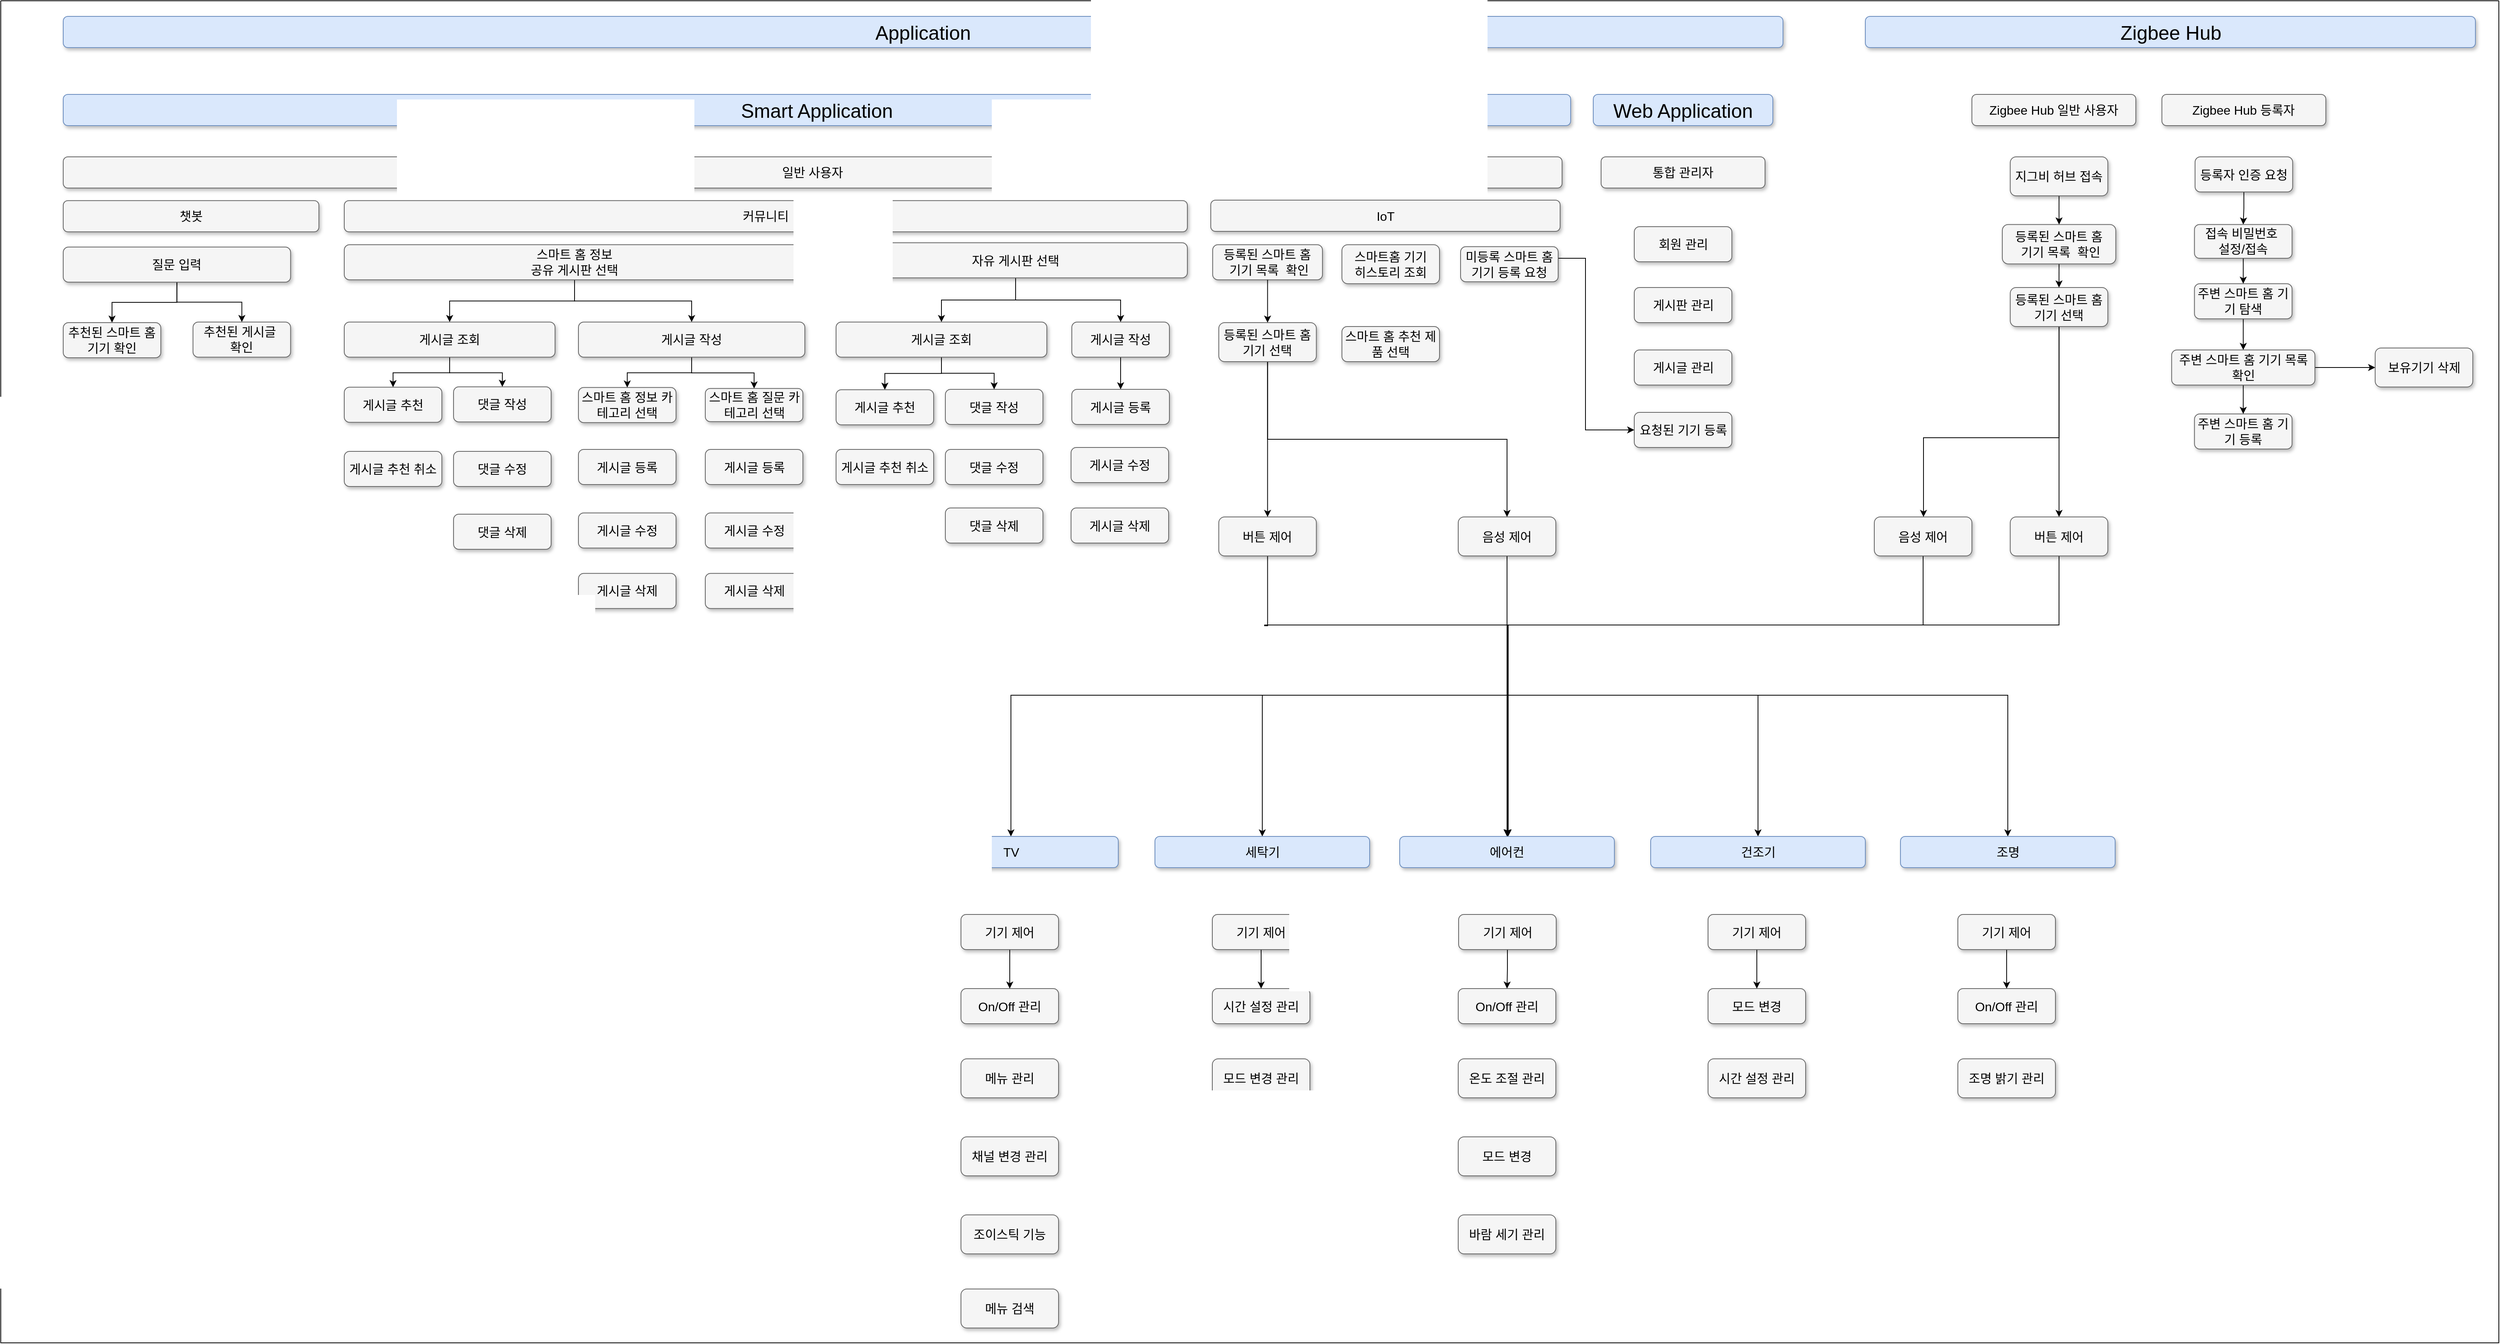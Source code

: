 <mxfile version="24.2.3" type="device">
  <diagram name="페이지-1" id="fLK22L0cyS2KONPvhXHz">
    <mxGraphModel dx="6066" dy="696" grid="1" gridSize="10" guides="1" tooltips="1" connect="1" arrows="1" fold="1" page="1" pageScale="1" pageWidth="827" pageHeight="1169" math="0" shadow="0">
      <root>
        <mxCell id="0" />
        <mxCell id="1" parent="0" />
        <mxCell id="fRdi2J-xlvi1yjMBcKha-88" value="스마트 홈 정보 카테고리 선택" style="whiteSpace=wrap;html=1;rounded=1;shadow=1;strokeWidth=1;fontSize=16;align=center;fillColor=#f5f5f5;strokeColor=#666666;" parent="1" vertex="1">
          <mxGeometry x="-1170" y="2255.63" width="125" height="45" as="geometry" />
        </mxCell>
        <mxCell id="fRdi2J-xlvi1yjMBcKha-91" value="게시글 수정" style="whiteSpace=wrap;html=1;rounded=1;shadow=1;strokeWidth=1;fontSize=16;align=center;fillColor=#f5f5f5;strokeColor=#666666;" parent="1" vertex="1">
          <mxGeometry x="-1170" y="2416.38" width="125" height="45" as="geometry" />
        </mxCell>
        <mxCell id="fRdi2J-xlvi1yjMBcKha-92" value="게시글 삭제" style="whiteSpace=wrap;html=1;rounded=1;shadow=1;strokeWidth=1;fontSize=16;align=center;fillColor=#f5f5f5;strokeColor=#666666;" parent="1" vertex="1">
          <mxGeometry x="-1170" y="2493.88" width="125" height="45" as="geometry" />
        </mxCell>
        <mxCell id="fRdi2J-xlvi1yjMBcKha-95" value="통합 관리자" style="whiteSpace=wrap;html=1;rounded=1;shadow=1;strokeWidth=1;fontSize=16;align=center;fillColor=#f5f5f5;strokeColor=#666666;" parent="1" vertex="1">
          <mxGeometry x="140" y="1960" width="210" height="40" as="geometry" />
        </mxCell>
        <mxCell id="fRdi2J-xlvi1yjMBcKha-96" value="일반 사용자" style="whiteSpace=wrap;html=1;rounded=1;shadow=1;strokeWidth=1;fontSize=16;align=center;fillColor=#f5f5f5;strokeColor=#666666;" parent="1" vertex="1">
          <mxGeometry x="-1830" y="1960" width="1920" height="40" as="geometry" />
        </mxCell>
        <mxCell id="fRdi2J-xlvi1yjMBcKha-257" style="edgeStyle=orthogonalEdgeStyle;rounded=0;orthogonalLoop=1;jettySize=auto;html=1;exitX=0.5;exitY=1;exitDx=0;exitDy=0;entryX=0.5;entryY=0;entryDx=0;entryDy=0;" parent="1" source="fRdi2J-xlvi1yjMBcKha-98" target="fRdi2J-xlvi1yjMBcKha-176" edge="1">
          <mxGeometry relative="1" as="geometry">
            <Array as="points">
              <mxPoint x="20" y="2650" />
              <mxPoint x="-294" y="2650" />
            </Array>
          </mxGeometry>
        </mxCell>
        <mxCell id="fRdi2J-xlvi1yjMBcKha-258" style="edgeStyle=orthogonalEdgeStyle;rounded=0;orthogonalLoop=1;jettySize=auto;html=1;exitX=0.5;exitY=1;exitDx=0;exitDy=0;entryX=0.5;entryY=0;entryDx=0;entryDy=0;" parent="1" source="fRdi2J-xlvi1yjMBcKha-98" target="fRdi2J-xlvi1yjMBcKha-179" edge="1">
          <mxGeometry relative="1" as="geometry">
            <Array as="points">
              <mxPoint x="20" y="2650" />
              <mxPoint x="341" y="2650" />
            </Array>
          </mxGeometry>
        </mxCell>
        <mxCell id="fRdi2J-xlvi1yjMBcKha-259" style="edgeStyle=orthogonalEdgeStyle;rounded=0;orthogonalLoop=1;jettySize=auto;html=1;exitX=0.5;exitY=1;exitDx=0;exitDy=0;entryX=0.5;entryY=0;entryDx=0;entryDy=0;" parent="1" source="fRdi2J-xlvi1yjMBcKha-98" target="fRdi2J-xlvi1yjMBcKha-178" edge="1">
          <mxGeometry relative="1" as="geometry">
            <Array as="points">
              <mxPoint x="20" y="2650" />
              <mxPoint x="-616" y="2650" />
            </Array>
          </mxGeometry>
        </mxCell>
        <mxCell id="fRdi2J-xlvi1yjMBcKha-260" style="edgeStyle=orthogonalEdgeStyle;rounded=0;orthogonalLoop=1;jettySize=auto;html=1;exitX=0.5;exitY=1;exitDx=0;exitDy=0;entryX=0.5;entryY=0;entryDx=0;entryDy=0;" parent="1" source="fRdi2J-xlvi1yjMBcKha-98" target="fRdi2J-xlvi1yjMBcKha-180" edge="1">
          <mxGeometry relative="1" as="geometry">
            <Array as="points">
              <mxPoint x="20" y="2649" />
              <mxPoint x="21" y="2649" />
              <mxPoint x="21" y="2650" />
              <mxPoint x="661" y="2650" />
            </Array>
          </mxGeometry>
        </mxCell>
        <mxCell id="fRdi2J-xlvi1yjMBcKha-98" value="음성 제어" style="whiteSpace=wrap;html=1;rounded=1;shadow=1;strokeWidth=1;fontSize=16;align=center;fillColor=#f5f5f5;strokeColor=#666666;" parent="1" vertex="1">
          <mxGeometry x="-43" y="2421.51" width="125" height="50" as="geometry" />
        </mxCell>
        <mxCell id="fRdi2J-xlvi1yjMBcKha-99" value="&lt;font style=&quot;font-size: 25px;&quot;&gt;Application&lt;/font&gt;" style="whiteSpace=wrap;html=1;rounded=1;shadow=1;strokeWidth=1;fontSize=16;align=center;fillColor=#dae8fc;strokeColor=#6c8ebf;" parent="1" vertex="1">
          <mxGeometry x="-1830" y="1780" width="2203" height="40" as="geometry" />
        </mxCell>
        <mxCell id="fRdi2J-xlvi1yjMBcKha-100" value="보유기기 삭제" style="whiteSpace=wrap;html=1;rounded=1;shadow=1;strokeWidth=1;fontSize=16;align=center;fillColor=#f5f5f5;strokeColor=#666666;" parent="1" vertex="1">
          <mxGeometry x="1131.63" y="2205" width="125" height="50" as="geometry" />
        </mxCell>
        <mxCell id="fRdi2J-xlvi1yjMBcKha-255" style="edgeStyle=orthogonalEdgeStyle;rounded=0;orthogonalLoop=1;jettySize=auto;html=1;exitX=0.5;exitY=1;exitDx=0;exitDy=0;entryX=0.5;entryY=0;entryDx=0;entryDy=0;" parent="1" source="fRdi2J-xlvi1yjMBcKha-102" target="fRdi2J-xlvi1yjMBcKha-177" edge="1">
          <mxGeometry relative="1" as="geometry">
            <mxPoint x="56" y="2811.01" as="targetPoint" />
            <Array as="points">
              <mxPoint x="-287" y="2561" />
              <mxPoint x="-291" y="2561" />
              <mxPoint x="-291" y="2560" />
              <mxPoint x="20" y="2560" />
            </Array>
          </mxGeometry>
        </mxCell>
        <mxCell id="fRdi2J-xlvi1yjMBcKha-102" value="버튼 제어" style="whiteSpace=wrap;html=1;rounded=1;shadow=1;strokeWidth=1;fontSize=16;align=center;fillColor=#f5f5f5;strokeColor=#666666;" parent="1" vertex="1">
          <mxGeometry x="-349.75" y="2421.51" width="125" height="50" as="geometry" />
        </mxCell>
        <mxCell id="fRdi2J-xlvi1yjMBcKha-256" style="edgeStyle=orthogonalEdgeStyle;rounded=0;orthogonalLoop=1;jettySize=auto;html=1;exitX=0.5;exitY=1;exitDx=0;exitDy=0;" parent="1" source="fRdi2J-xlvi1yjMBcKha-138" target="fRdi2J-xlvi1yjMBcKha-177" edge="1">
          <mxGeometry relative="1" as="geometry">
            <Array as="points">
              <mxPoint x="727" y="2560" />
              <mxPoint x="21" y="2560" />
            </Array>
          </mxGeometry>
        </mxCell>
        <mxCell id="fRdi2J-xlvi1yjMBcKha-138" value="버튼 제어" style="whiteSpace=wrap;html=1;rounded=1;shadow=1;strokeWidth=1;fontSize=16;align=center;fillColor=#f5f5f5;strokeColor=#666666;" parent="1" vertex="1">
          <mxGeometry x="664.13" y="2421.51" width="125" height="50" as="geometry" />
        </mxCell>
        <mxCell id="fRdi2J-xlvi1yjMBcKha-142" value="등록된 스마트 홈&lt;div&gt;&amp;nbsp;기기&amp;nbsp;목록&amp;nbsp; 확인&lt;/div&gt;" style="whiteSpace=wrap;html=1;rounded=1;shadow=1;strokeWidth=1;fontSize=16;align=center;fillColor=#f5f5f5;strokeColor=#666666;" parent="1" vertex="1">
          <mxGeometry x="-357.56" y="2072.63" width="140.62" height="45" as="geometry" />
        </mxCell>
        <mxCell id="fRdi2J-xlvi1yjMBcKha-146" value="" style="endArrow=classic;html=1;rounded=0;exitX=0.5;exitY=1;exitDx=0;exitDy=0;entryX=0.5;entryY=0;entryDx=0;entryDy=0;" parent="1" source="fRdi2J-xlvi1yjMBcKha-142" target="fRdi2J-xlvi1yjMBcKha-149" edge="1">
          <mxGeometry width="50" height="50" relative="1" as="geometry">
            <mxPoint x="-277.75" y="2123.13" as="sourcePoint" />
            <mxPoint x="-287.25" y="2225.63" as="targetPoint" />
          </mxGeometry>
        </mxCell>
        <mxCell id="fRdi2J-xlvi1yjMBcKha-147" style="edgeStyle=orthogonalEdgeStyle;rounded=0;orthogonalLoop=1;jettySize=auto;html=1;exitX=0.5;exitY=1;exitDx=0;exitDy=0;" parent="1" source="fRdi2J-xlvi1yjMBcKha-149" target="fRdi2J-xlvi1yjMBcKha-102" edge="1">
          <mxGeometry relative="1" as="geometry" />
        </mxCell>
        <mxCell id="fRdi2J-xlvi1yjMBcKha-148" style="edgeStyle=orthogonalEdgeStyle;rounded=0;orthogonalLoop=1;jettySize=auto;html=1;exitX=0.5;exitY=1;exitDx=0;exitDy=0;entryX=0.5;entryY=0;entryDx=0;entryDy=0;" parent="1" source="fRdi2J-xlvi1yjMBcKha-149" target="fRdi2J-xlvi1yjMBcKha-98" edge="1">
          <mxGeometry relative="1" as="geometry" />
        </mxCell>
        <mxCell id="fRdi2J-xlvi1yjMBcKha-149" value="등록된 스마트 홈 기기 선택" style="whiteSpace=wrap;html=1;rounded=1;shadow=1;strokeWidth=1;fontSize=16;align=center;fillColor=#f5f5f5;strokeColor=#666666;" parent="1" vertex="1">
          <mxGeometry x="-349.75" y="2172.5" width="125" height="50" as="geometry" />
        </mxCell>
        <mxCell id="fRdi2J-xlvi1yjMBcKha-151" value="게시글 관리" style="whiteSpace=wrap;html=1;rounded=1;shadow=1;strokeWidth=1;fontSize=16;align=center;fillColor=#f5f5f5;strokeColor=#666666;" parent="1" vertex="1">
          <mxGeometry x="182.5" y="2207.5" width="125" height="45" as="geometry" />
        </mxCell>
        <mxCell id="fRdi2J-xlvi1yjMBcKha-152" value="회원 관리" style="whiteSpace=wrap;html=1;rounded=1;shadow=1;strokeWidth=1;fontSize=16;align=center;fillColor=#f5f5f5;strokeColor=#666666;" parent="1" vertex="1">
          <mxGeometry x="182.5" y="2049.5" width="125" height="45" as="geometry" />
        </mxCell>
        <mxCell id="fRdi2J-xlvi1yjMBcKha-153" value="게시판 관리" style="whiteSpace=wrap;html=1;rounded=1;shadow=1;strokeWidth=1;fontSize=16;align=center;fillColor=#f5f5f5;strokeColor=#666666;" parent="1" vertex="1">
          <mxGeometry x="182.5" y="2127.5" width="125" height="45" as="geometry" />
        </mxCell>
        <mxCell id="fRdi2J-xlvi1yjMBcKha-154" value="요청된 기기 등록" style="whiteSpace=wrap;html=1;rounded=1;shadow=1;strokeWidth=1;fontSize=16;align=center;fillColor=#f5f5f5;strokeColor=#666666;" parent="1" vertex="1">
          <mxGeometry x="182.5" y="2287.5" width="125" height="45" as="geometry" />
        </mxCell>
        <mxCell id="fRdi2J-xlvi1yjMBcKha-158" value="Zigbee Hub 일반 사용자" style="whiteSpace=wrap;html=1;rounded=1;shadow=1;strokeWidth=1;fontSize=16;align=center;fillColor=#f5f5f5;strokeColor=#666666;" parent="1" vertex="1">
          <mxGeometry x="615" y="1880" width="210" height="40" as="geometry" />
        </mxCell>
        <mxCell id="fRdi2J-xlvi1yjMBcKha-175" value="&lt;font style=&quot;font-size: 25px;&quot;&gt;Zigbee Hub&lt;/font&gt;" style="whiteSpace=wrap;html=1;rounded=1;shadow=1;strokeWidth=1;fontSize=16;align=center;fillColor=#dae8fc;strokeColor=#6c8ebf;" parent="1" vertex="1">
          <mxGeometry x="478.5" y="1780" width="781.5" height="40" as="geometry" />
        </mxCell>
        <mxCell id="fRdi2J-xlvi1yjMBcKha-176" value="세탁기" style="whiteSpace=wrap;html=1;rounded=1;shadow=1;strokeWidth=1;fontSize=16;align=center;fillColor=#dae8fc;strokeColor=#6c8ebf;" parent="1" vertex="1">
          <mxGeometry x="-431.5" y="2831.01" width="275" height="40" as="geometry" />
        </mxCell>
        <mxCell id="fRdi2J-xlvi1yjMBcKha-177" value="에어컨" style="whiteSpace=wrap;html=1;rounded=1;shadow=1;strokeWidth=1;fontSize=16;align=center;fillColor=#dae8fc;strokeColor=#6c8ebf;" parent="1" vertex="1">
          <mxGeometry x="-118" y="2831.01" width="275" height="40" as="geometry" />
        </mxCell>
        <mxCell id="fRdi2J-xlvi1yjMBcKha-178" value="TV" style="whiteSpace=wrap;html=1;rounded=1;shadow=1;strokeWidth=1;fontSize=16;align=center;fillColor=#dae8fc;strokeColor=#6c8ebf;" parent="1" vertex="1">
          <mxGeometry x="-753.5" y="2831.01" width="275" height="40" as="geometry" />
        </mxCell>
        <mxCell id="fRdi2J-xlvi1yjMBcKha-179" value="건조기" style="whiteSpace=wrap;html=1;rounded=1;shadow=1;strokeWidth=1;fontSize=16;align=center;fillColor=#dae8fc;strokeColor=#6c8ebf;" parent="1" vertex="1">
          <mxGeometry x="203.5" y="2831.01" width="275" height="40" as="geometry" />
        </mxCell>
        <mxCell id="fRdi2J-xlvi1yjMBcKha-180" value="조명" style="whiteSpace=wrap;html=1;rounded=1;shadow=1;strokeWidth=1;fontSize=16;align=center;fillColor=#dae8fc;strokeColor=#6c8ebf;" parent="1" vertex="1">
          <mxGeometry x="523.5" y="2831.01" width="275" height="40" as="geometry" />
        </mxCell>
        <mxCell id="fRdi2J-xlvi1yjMBcKha-181" value="시간 설정 관리" style="whiteSpace=wrap;html=1;rounded=1;shadow=1;strokeWidth=1;fontSize=16;align=center;fillColor=#f5f5f5;strokeColor=#666666;" parent="1" vertex="1">
          <mxGeometry x="-358" y="3026.01" width="125" height="45" as="geometry" />
        </mxCell>
        <mxCell id="fRdi2J-xlvi1yjMBcKha-182" value="모드 변경 관리" style="whiteSpace=wrap;html=1;rounded=1;shadow=1;strokeWidth=1;fontSize=16;align=center;fillColor=#f5f5f5;strokeColor=#666666;" parent="1" vertex="1">
          <mxGeometry x="-358" y="3116.01" width="125" height="50" as="geometry" />
        </mxCell>
        <mxCell id="fRdi2J-xlvi1yjMBcKha-183" value="On/Off 관리" style="whiteSpace=wrap;html=1;rounded=1;shadow=1;strokeWidth=1;fontSize=16;align=center;fillColor=#f5f5f5;strokeColor=#666666;" parent="1" vertex="1">
          <mxGeometry x="-43" y="3026.01" width="125" height="45" as="geometry" />
        </mxCell>
        <mxCell id="fRdi2J-xlvi1yjMBcKha-184" value="온도 조절 관리" style="whiteSpace=wrap;html=1;rounded=1;shadow=1;strokeWidth=1;fontSize=16;align=center;fillColor=#f5f5f5;strokeColor=#666666;" parent="1" vertex="1">
          <mxGeometry x="-43" y="3116.01" width="125" height="50" as="geometry" />
        </mxCell>
        <mxCell id="fRdi2J-xlvi1yjMBcKha-185" value="메뉴 관리" style="whiteSpace=wrap;html=1;rounded=1;shadow=1;strokeWidth=1;fontSize=16;align=center;fillColor=#f5f5f5;strokeColor=#666666;" parent="1" vertex="1">
          <mxGeometry x="-680" y="3116.01" width="125" height="50" as="geometry" />
        </mxCell>
        <mxCell id="fRdi2J-xlvi1yjMBcKha-186" value="On/Off 관리" style="whiteSpace=wrap;html=1;rounded=1;shadow=1;strokeWidth=1;fontSize=16;align=center;fillColor=#f5f5f5;strokeColor=#666666;" parent="1" vertex="1">
          <mxGeometry x="-680" y="3026.01" width="125" height="45" as="geometry" />
        </mxCell>
        <mxCell id="fRdi2J-xlvi1yjMBcKha-187" value="모드 변경" style="whiteSpace=wrap;html=1;rounded=1;shadow=1;strokeWidth=1;fontSize=16;align=center;fillColor=#f5f5f5;strokeColor=#666666;" parent="1" vertex="1">
          <mxGeometry x="277" y="3026.01" width="125" height="45" as="geometry" />
        </mxCell>
        <mxCell id="fRdi2J-xlvi1yjMBcKha-188" value="시간 설정 관리" style="whiteSpace=wrap;html=1;rounded=1;shadow=1;strokeWidth=1;fontSize=16;align=center;fillColor=#f5f5f5;strokeColor=#666666;" parent="1" vertex="1">
          <mxGeometry x="277" y="3116.01" width="125" height="50" as="geometry" />
        </mxCell>
        <mxCell id="fRdi2J-xlvi1yjMBcKha-189" value="On/Off 관리" style="whiteSpace=wrap;html=1;rounded=1;shadow=1;strokeWidth=1;fontSize=16;align=center;fillColor=#f5f5f5;strokeColor=#666666;" parent="1" vertex="1">
          <mxGeometry x="597" y="3026.01" width="125" height="45" as="geometry" />
        </mxCell>
        <mxCell id="fRdi2J-xlvi1yjMBcKha-190" value="조명 밝기 관리" style="whiteSpace=wrap;html=1;rounded=1;shadow=1;strokeWidth=1;fontSize=16;align=center;fillColor=#f5f5f5;strokeColor=#666666;" parent="1" vertex="1">
          <mxGeometry x="597" y="3116.01" width="125" height="50" as="geometry" />
        </mxCell>
        <mxCell id="fRdi2J-xlvi1yjMBcKha-191" value="모드 변경" style="whiteSpace=wrap;html=1;rounded=1;shadow=1;strokeWidth=1;fontSize=16;align=center;fillColor=#f5f5f5;strokeColor=#666666;" parent="1" vertex="1">
          <mxGeometry x="-43" y="3216.01" width="125" height="50" as="geometry" />
        </mxCell>
        <mxCell id="fRdi2J-xlvi1yjMBcKha-192" value="&lt;span&gt;바람 세기 관리&lt;/span&gt;" style="whiteSpace=wrap;html=1;rounded=1;shadow=1;strokeWidth=1;fontSize=16;align=center;fillColor=#f5f5f5;strokeColor=#666666;" parent="1" vertex="1">
          <mxGeometry x="-43" y="3316.01" width="125" height="50" as="geometry" />
        </mxCell>
        <mxCell id="fRdi2J-xlvi1yjMBcKha-193" value="조이스틱 기능" style="whiteSpace=wrap;html=1;rounded=1;shadow=1;strokeWidth=1;fontSize=16;align=center;fillColor=#f5f5f5;strokeColor=#666666;" parent="1" vertex="1">
          <mxGeometry x="-680" y="3316.01" width="125" height="50" as="geometry" />
        </mxCell>
        <mxCell id="fRdi2J-xlvi1yjMBcKha-194" value="채널 변경 관리" style="whiteSpace=wrap;html=1;rounded=1;shadow=1;strokeWidth=1;fontSize=16;align=center;fillColor=#f5f5f5;strokeColor=#666666;" parent="1" vertex="1">
          <mxGeometry x="-680" y="3216.01" width="125" height="50" as="geometry" />
        </mxCell>
        <mxCell id="fRdi2J-xlvi1yjMBcKha-195" value="메뉴 검색" style="whiteSpace=wrap;html=1;rounded=1;shadow=1;strokeWidth=1;fontSize=16;align=center;fillColor=#f5f5f5;strokeColor=#666666;" parent="1" vertex="1">
          <mxGeometry x="-680" y="3411.01" width="125" height="50" as="geometry" />
        </mxCell>
        <mxCell id="fRdi2J-xlvi1yjMBcKha-238" style="edgeStyle=orthogonalEdgeStyle;rounded=0;orthogonalLoop=1;jettySize=auto;html=1;exitX=0.5;exitY=1;exitDx=0;exitDy=0;entryX=0.5;entryY=0;entryDx=0;entryDy=0;" parent="1" source="fRdi2J-xlvi1yjMBcKha-231" target="fRdi2J-xlvi1yjMBcKha-138" edge="1">
          <mxGeometry relative="1" as="geometry" />
        </mxCell>
        <mxCell id="eHFhJmLxudtT3SvOu0Rl-103" style="edgeStyle=orthogonalEdgeStyle;rounded=0;orthogonalLoop=1;jettySize=auto;html=1;exitX=0.5;exitY=1;exitDx=0;exitDy=0;" edge="1" parent="1" source="fRdi2J-xlvi1yjMBcKha-231" target="eHFhJmLxudtT3SvOu0Rl-102">
          <mxGeometry relative="1" as="geometry">
            <Array as="points">
              <mxPoint x="727" y="2320" />
              <mxPoint x="553" y="2320" />
            </Array>
          </mxGeometry>
        </mxCell>
        <mxCell id="fRdi2J-xlvi1yjMBcKha-231" value="등록된 스마트 홈 기기 선택" style="whiteSpace=wrap;html=1;rounded=1;shadow=1;strokeWidth=1;fontSize=16;align=center;fillColor=#f5f5f5;strokeColor=#666666;" parent="1" vertex="1">
          <mxGeometry x="664.13" y="2127.5" width="125" height="50" as="geometry" />
        </mxCell>
        <mxCell id="eHFhJmLxudtT3SvOu0Rl-21" style="edgeStyle=orthogonalEdgeStyle;rounded=0;orthogonalLoop=1;jettySize=auto;html=1;exitX=0.5;exitY=1;exitDx=0;exitDy=0;" edge="1" parent="1" source="fRdi2J-xlvi1yjMBcKha-234" target="fRdi2J-xlvi1yjMBcKha-231">
          <mxGeometry relative="1" as="geometry" />
        </mxCell>
        <mxCell id="fRdi2J-xlvi1yjMBcKha-234" value="등록된 스마트 홈&lt;div&gt;&amp;nbsp;기기&amp;nbsp;목록&amp;nbsp; 확인&lt;/div&gt;" style="whiteSpace=wrap;html=1;rounded=1;shadow=1;strokeWidth=1;fontSize=16;align=center;fillColor=#f5f5f5;strokeColor=#666666;" parent="1" vertex="1">
          <mxGeometry x="653.95" y="2046.75" width="145.37" height="50.5" as="geometry" />
        </mxCell>
        <mxCell id="fRdi2J-xlvi1yjMBcKha-266" style="edgeStyle=orthogonalEdgeStyle;rounded=0;orthogonalLoop=1;jettySize=auto;html=1;exitX=0.5;exitY=1;exitDx=0;exitDy=0;entryX=0.5;entryY=0;entryDx=0;entryDy=0;" parent="1" source="fRdi2J-xlvi1yjMBcKha-240" target="fRdi2J-xlvi1yjMBcKha-186" edge="1">
          <mxGeometry relative="1" as="geometry" />
        </mxCell>
        <mxCell id="fRdi2J-xlvi1yjMBcKha-240" value="기기 제어" style="whiteSpace=wrap;html=1;rounded=1;shadow=1;strokeWidth=1;fontSize=16;align=center;fillColor=#f5f5f5;strokeColor=#666666;" parent="1" vertex="1">
          <mxGeometry x="-680" y="2931.01" width="125" height="45" as="geometry" />
        </mxCell>
        <mxCell id="fRdi2J-xlvi1yjMBcKha-267" style="edgeStyle=orthogonalEdgeStyle;rounded=0;orthogonalLoop=1;jettySize=auto;html=1;exitX=0.5;exitY=1;exitDx=0;exitDy=0;entryX=0.5;entryY=0;entryDx=0;entryDy=0;" parent="1" source="fRdi2J-xlvi1yjMBcKha-261" target="fRdi2J-xlvi1yjMBcKha-181" edge="1">
          <mxGeometry relative="1" as="geometry" />
        </mxCell>
        <mxCell id="fRdi2J-xlvi1yjMBcKha-261" value="기기 제어" style="whiteSpace=wrap;html=1;rounded=1;shadow=1;strokeWidth=1;fontSize=16;align=center;fillColor=#f5f5f5;strokeColor=#666666;" parent="1" vertex="1">
          <mxGeometry x="-358" y="2931.01" width="125" height="45" as="geometry" />
        </mxCell>
        <mxCell id="fRdi2J-xlvi1yjMBcKha-268" style="edgeStyle=orthogonalEdgeStyle;rounded=0;orthogonalLoop=1;jettySize=auto;html=1;exitX=0.5;exitY=1;exitDx=0;exitDy=0;entryX=0.5;entryY=0;entryDx=0;entryDy=0;" parent="1" source="fRdi2J-xlvi1yjMBcKha-262" target="fRdi2J-xlvi1yjMBcKha-183" edge="1">
          <mxGeometry relative="1" as="geometry" />
        </mxCell>
        <mxCell id="fRdi2J-xlvi1yjMBcKha-262" value="기기 제어" style="whiteSpace=wrap;html=1;rounded=1;shadow=1;strokeWidth=1;fontSize=16;align=center;fillColor=#f5f5f5;strokeColor=#666666;" parent="1" vertex="1">
          <mxGeometry x="-42.5" y="2931.01" width="125" height="45" as="geometry" />
        </mxCell>
        <mxCell id="fRdi2J-xlvi1yjMBcKha-270" style="edgeStyle=orthogonalEdgeStyle;rounded=0;orthogonalLoop=1;jettySize=auto;html=1;exitX=0.5;exitY=1;exitDx=0;exitDy=0;entryX=0.5;entryY=0;entryDx=0;entryDy=0;" parent="1" source="fRdi2J-xlvi1yjMBcKha-263" target="fRdi2J-xlvi1yjMBcKha-189" edge="1">
          <mxGeometry relative="1" as="geometry" />
        </mxCell>
        <mxCell id="fRdi2J-xlvi1yjMBcKha-263" value="기기 제어" style="whiteSpace=wrap;html=1;rounded=1;shadow=1;strokeWidth=1;fontSize=16;align=center;fillColor=#f5f5f5;strokeColor=#666666;" parent="1" vertex="1">
          <mxGeometry x="597" y="2931.01" width="125" height="45" as="geometry" />
        </mxCell>
        <mxCell id="fRdi2J-xlvi1yjMBcKha-269" style="edgeStyle=orthogonalEdgeStyle;rounded=0;orthogonalLoop=1;jettySize=auto;html=1;exitX=0.5;exitY=1;exitDx=0;exitDy=0;entryX=0.5;entryY=0;entryDx=0;entryDy=0;" parent="1" source="fRdi2J-xlvi1yjMBcKha-264" target="fRdi2J-xlvi1yjMBcKha-187" edge="1">
          <mxGeometry relative="1" as="geometry" />
        </mxCell>
        <mxCell id="fRdi2J-xlvi1yjMBcKha-264" value="기기 제어" style="whiteSpace=wrap;html=1;rounded=1;shadow=1;strokeWidth=1;fontSize=16;align=center;fillColor=#f5f5f5;strokeColor=#666666;" parent="1" vertex="1">
          <mxGeometry x="277" y="2931.01" width="125" height="45" as="geometry" />
        </mxCell>
        <mxCell id="eHFhJmLxudtT3SvOu0Rl-1" value="Zigbee Hub 등록자" style="whiteSpace=wrap;html=1;rounded=1;shadow=1;strokeWidth=1;fontSize=16;align=center;fillColor=#f5f5f5;strokeColor=#666666;" vertex="1" parent="1">
          <mxGeometry x="858.38" y="1880" width="210" height="40" as="geometry" />
        </mxCell>
        <mxCell id="eHFhJmLxudtT3SvOu0Rl-9" style="edgeStyle=orthogonalEdgeStyle;rounded=0;orthogonalLoop=1;jettySize=auto;html=1;exitX=0.5;exitY=1;exitDx=0;exitDy=0;" edge="1" parent="1" source="eHFhJmLxudtT3SvOu0Rl-2" target="eHFhJmLxudtT3SvOu0Rl-6">
          <mxGeometry relative="1" as="geometry" />
        </mxCell>
        <mxCell id="eHFhJmLxudtT3SvOu0Rl-2" value="등록자 인증 요청" style="whiteSpace=wrap;html=1;rounded=1;shadow=1;strokeWidth=1;fontSize=16;align=center;fillColor=#f5f5f5;strokeColor=#666666;" vertex="1" parent="1">
          <mxGeometry x="900.88" y="1960" width="125" height="45" as="geometry" />
        </mxCell>
        <mxCell id="eHFhJmLxudtT3SvOu0Rl-3" value="주변 스마트 홈 기기 등록" style="whiteSpace=wrap;html=1;rounded=1;shadow=1;strokeWidth=1;fontSize=16;align=center;fillColor=#f5f5f5;strokeColor=#666666;" vertex="1" parent="1">
          <mxGeometry x="900.13" y="2289.5" width="125" height="45" as="geometry" />
        </mxCell>
        <mxCell id="eHFhJmLxudtT3SvOu0Rl-12" style="edgeStyle=orthogonalEdgeStyle;rounded=0;orthogonalLoop=1;jettySize=auto;html=1;exitX=0.5;exitY=1;exitDx=0;exitDy=0;" edge="1" parent="1" source="eHFhJmLxudtT3SvOu0Rl-5" target="eHFhJmLxudtT3SvOu0Rl-8">
          <mxGeometry relative="1" as="geometry" />
        </mxCell>
        <mxCell id="eHFhJmLxudtT3SvOu0Rl-5" value="주변 스마트 홈 기기 탐색" style="whiteSpace=wrap;html=1;rounded=1;shadow=1;strokeWidth=1;fontSize=16;align=center;fillColor=#f5f5f5;strokeColor=#666666;" vertex="1" parent="1">
          <mxGeometry x="900.13" y="2122.62" width="125" height="45" as="geometry" />
        </mxCell>
        <mxCell id="eHFhJmLxudtT3SvOu0Rl-11" style="edgeStyle=orthogonalEdgeStyle;rounded=0;orthogonalLoop=1;jettySize=auto;html=1;exitX=0.5;exitY=1;exitDx=0;exitDy=0;" edge="1" parent="1" source="eHFhJmLxudtT3SvOu0Rl-6" target="eHFhJmLxudtT3SvOu0Rl-5">
          <mxGeometry relative="1" as="geometry" />
        </mxCell>
        <mxCell id="eHFhJmLxudtT3SvOu0Rl-6" value="접속 비밀번호&amp;nbsp;&lt;div&gt;설정/접속&lt;/div&gt;" style="whiteSpace=wrap;html=1;rounded=1;shadow=1;strokeWidth=1;fontSize=16;align=center;fillColor=#f5f5f5;strokeColor=#666666;" vertex="1" parent="1">
          <mxGeometry x="900.13" y="2046.75" width="125" height="43.25" as="geometry" />
        </mxCell>
        <mxCell id="eHFhJmLxudtT3SvOu0Rl-14" style="edgeStyle=orthogonalEdgeStyle;rounded=0;orthogonalLoop=1;jettySize=auto;html=1;exitX=0.5;exitY=1;exitDx=0;exitDy=0;" edge="1" parent="1" source="eHFhJmLxudtT3SvOu0Rl-8" target="eHFhJmLxudtT3SvOu0Rl-3">
          <mxGeometry relative="1" as="geometry" />
        </mxCell>
        <mxCell id="eHFhJmLxudtT3SvOu0Rl-42" style="edgeStyle=orthogonalEdgeStyle;rounded=0;orthogonalLoop=1;jettySize=auto;html=1;exitX=1;exitY=0.5;exitDx=0;exitDy=0;entryX=0;entryY=0.5;entryDx=0;entryDy=0;" edge="1" parent="1" source="eHFhJmLxudtT3SvOu0Rl-8" target="fRdi2J-xlvi1yjMBcKha-100">
          <mxGeometry relative="1" as="geometry" />
        </mxCell>
        <mxCell id="eHFhJmLxudtT3SvOu0Rl-8" value="주변 스마트 홈 기기&amp;nbsp;목록 확인" style="whiteSpace=wrap;html=1;rounded=1;shadow=1;strokeWidth=1;fontSize=16;align=center;fillColor=#f5f5f5;strokeColor=#666666;" vertex="1" parent="1">
          <mxGeometry x="870.88" y="2207.5" width="183.5" height="45" as="geometry" />
        </mxCell>
        <mxCell id="eHFhJmLxudtT3SvOu0Rl-20" style="edgeStyle=orthogonalEdgeStyle;rounded=0;orthogonalLoop=1;jettySize=auto;html=1;exitX=0.5;exitY=1;exitDx=0;exitDy=0;" edge="1" parent="1" source="eHFhJmLxudtT3SvOu0Rl-16" target="fRdi2J-xlvi1yjMBcKha-234">
          <mxGeometry relative="1" as="geometry" />
        </mxCell>
        <mxCell id="eHFhJmLxudtT3SvOu0Rl-16" value="지그비 허브 접속" style="whiteSpace=wrap;html=1;rounded=1;shadow=1;strokeWidth=1;fontSize=16;align=center;fillColor=#f5f5f5;strokeColor=#666666;" vertex="1" parent="1">
          <mxGeometry x="664.13" y="1960" width="125" height="50" as="geometry" />
        </mxCell>
        <mxCell id="eHFhJmLxudtT3SvOu0Rl-71" style="edgeStyle=orthogonalEdgeStyle;rounded=0;orthogonalLoop=1;jettySize=auto;html=1;exitX=0.5;exitY=1;exitDx=0;exitDy=0;" edge="1" parent="1" source="eHFhJmLxudtT3SvOu0Rl-26" target="eHFhJmLxudtT3SvOu0Rl-59">
          <mxGeometry relative="1" as="geometry" />
        </mxCell>
        <mxCell id="eHFhJmLxudtT3SvOu0Rl-72" style="edgeStyle=orthogonalEdgeStyle;rounded=0;orthogonalLoop=1;jettySize=auto;html=1;exitX=0.5;exitY=1;exitDx=0;exitDy=0;" edge="1" parent="1" source="eHFhJmLxudtT3SvOu0Rl-26" target="eHFhJmLxudtT3SvOu0Rl-47">
          <mxGeometry relative="1" as="geometry" />
        </mxCell>
        <mxCell id="eHFhJmLxudtT3SvOu0Rl-26" value="스마트 홈 정보&lt;div&gt;공유 게시판 선택&lt;/div&gt;" style="whiteSpace=wrap;html=1;rounded=1;shadow=1;strokeWidth=1;fontSize=16;align=center;fillColor=#f5f5f5;strokeColor=#666666;" vertex="1" parent="1">
          <mxGeometry x="-1470" y="2072.62" width="590" height="45" as="geometry" />
        </mxCell>
        <mxCell id="eHFhJmLxudtT3SvOu0Rl-79" style="edgeStyle=orthogonalEdgeStyle;rounded=0;orthogonalLoop=1;jettySize=auto;html=1;exitX=0.5;exitY=1;exitDx=0;exitDy=0;" edge="1" parent="1" source="eHFhJmLxudtT3SvOu0Rl-28" target="eHFhJmLxudtT3SvOu0Rl-67">
          <mxGeometry relative="1" as="geometry" />
        </mxCell>
        <mxCell id="eHFhJmLxudtT3SvOu0Rl-80" style="edgeStyle=orthogonalEdgeStyle;rounded=0;orthogonalLoop=1;jettySize=auto;html=1;exitX=0.5;exitY=1;exitDx=0;exitDy=0;" edge="1" parent="1" source="eHFhJmLxudtT3SvOu0Rl-28" target="eHFhJmLxudtT3SvOu0Rl-31">
          <mxGeometry relative="1" as="geometry" />
        </mxCell>
        <mxCell id="eHFhJmLxudtT3SvOu0Rl-28" value="자유 게시판 선택" style="whiteSpace=wrap;html=1;rounded=1;shadow=1;strokeWidth=1;fontSize=16;align=center;fillColor=#f5f5f5;strokeColor=#666666;" vertex="1" parent="1">
          <mxGeometry x="-830" y="2070.13" width="440" height="45" as="geometry" />
        </mxCell>
        <mxCell id="eHFhJmLxudtT3SvOu0Rl-82" style="edgeStyle=orthogonalEdgeStyle;rounded=0;orthogonalLoop=1;jettySize=auto;html=1;exitX=0.5;exitY=1;exitDx=0;exitDy=0;" edge="1" parent="1" source="eHFhJmLxudtT3SvOu0Rl-31" target="eHFhJmLxudtT3SvOu0Rl-81">
          <mxGeometry relative="1" as="geometry" />
        </mxCell>
        <mxCell id="eHFhJmLxudtT3SvOu0Rl-31" value="게시글 작성" style="whiteSpace=wrap;html=1;rounded=1;shadow=1;strokeWidth=1;fontSize=16;align=center;fillColor=#f5f5f5;strokeColor=#666666;" vertex="1" parent="1">
          <mxGeometry x="-538" y="2171.75" width="125" height="45" as="geometry" />
        </mxCell>
        <mxCell id="eHFhJmLxudtT3SvOu0Rl-33" value="게시글 수정" style="whiteSpace=wrap;html=1;rounded=1;shadow=1;strokeWidth=1;fontSize=16;align=center;fillColor=#f5f5f5;strokeColor=#666666;" vertex="1" parent="1">
          <mxGeometry x="-539" y="2332.5" width="125" height="45" as="geometry" />
        </mxCell>
        <mxCell id="eHFhJmLxudtT3SvOu0Rl-34" value="게시글 삭제" style="whiteSpace=wrap;html=1;rounded=1;shadow=1;strokeWidth=1;fontSize=16;align=center;fillColor=#f5f5f5;strokeColor=#666666;" vertex="1" parent="1">
          <mxGeometry x="-539" y="2410" width="125" height="45" as="geometry" />
        </mxCell>
        <mxCell id="eHFhJmLxudtT3SvOu0Rl-37" value="스마트 홈 추천 제품 선택" style="whiteSpace=wrap;html=1;rounded=1;shadow=1;strokeWidth=1;fontSize=16;align=center;fillColor=#f5f5f5;strokeColor=#666666;" vertex="1" parent="1">
          <mxGeometry x="-192" y="2177.5" width="125" height="45" as="geometry" />
        </mxCell>
        <mxCell id="eHFhJmLxudtT3SvOu0Rl-41" style="edgeStyle=orthogonalEdgeStyle;rounded=0;orthogonalLoop=1;jettySize=auto;html=1;exitX=1;exitY=0.5;exitDx=0;exitDy=0;" edge="1" parent="1" source="eHFhJmLxudtT3SvOu0Rl-38" target="fRdi2J-xlvi1yjMBcKha-154">
          <mxGeometry relative="1" as="geometry">
            <Array as="points">
              <mxPoint x="120" y="2090" />
              <mxPoint x="120" y="2310" />
            </Array>
          </mxGeometry>
        </mxCell>
        <mxCell id="eHFhJmLxudtT3SvOu0Rl-38" value="미등록 스마트 홈 기기&amp;nbsp;&lt;span style=&quot;background-color: initial;&quot;&gt;등록 요청&lt;/span&gt;" style="whiteSpace=wrap;html=1;rounded=1;shadow=1;strokeWidth=1;fontSize=16;align=center;fillColor=#f5f5f5;strokeColor=#666666;" vertex="1" parent="1">
          <mxGeometry x="-40" y="2075.12" width="125" height="45" as="geometry" />
        </mxCell>
        <mxCell id="eHFhJmLxudtT3SvOu0Rl-39" value="커뮤니티" style="whiteSpace=wrap;html=1;rounded=1;shadow=1;strokeWidth=1;fontSize=16;align=center;fillColor=#f5f5f5;strokeColor=#666666;" vertex="1" parent="1">
          <mxGeometry x="-1470" y="2016.13" width="1080" height="40" as="geometry" />
        </mxCell>
        <mxCell id="eHFhJmLxudtT3SvOu0Rl-40" value="IoT" style="whiteSpace=wrap;html=1;rounded=1;shadow=1;strokeWidth=1;fontSize=16;align=center;fillColor=#f5f5f5;strokeColor=#666666;" vertex="1" parent="1">
          <mxGeometry x="-360" y="2015.5" width="447.5" height="40" as="geometry" />
        </mxCell>
        <mxCell id="eHFhJmLxudtT3SvOu0Rl-43" value="&lt;div&gt;스마트홈 기기&lt;/div&gt;히스토리 조회" style="whiteSpace=wrap;html=1;rounded=1;shadow=1;strokeWidth=1;fontSize=16;align=center;fillColor=#f5f5f5;strokeColor=#666666;" vertex="1" parent="1">
          <mxGeometry x="-192" y="2072.62" width="125" height="50" as="geometry" />
        </mxCell>
        <mxCell id="eHFhJmLxudtT3SvOu0Rl-44" value="&lt;font style=&quot;font-size: 25px;&quot;&gt;Smart Application&lt;/font&gt;" style="whiteSpace=wrap;html=1;rounded=1;shadow=1;strokeWidth=1;fontSize=16;align=center;fillColor=#dae8fc;strokeColor=#6c8ebf;" vertex="1" parent="1">
          <mxGeometry x="-1830" y="1880" width="1931" height="40" as="geometry" />
        </mxCell>
        <mxCell id="eHFhJmLxudtT3SvOu0Rl-45" value="&lt;font style=&quot;font-size: 25px;&quot;&gt;Web Application&lt;/font&gt;" style="whiteSpace=wrap;html=1;rounded=1;shadow=1;strokeWidth=1;fontSize=16;align=center;fillColor=#dae8fc;strokeColor=#6c8ebf;" vertex="1" parent="1">
          <mxGeometry x="130" y="1880" width="230" height="40" as="geometry" />
        </mxCell>
        <mxCell id="eHFhJmLxudtT3SvOu0Rl-75" style="edgeStyle=orthogonalEdgeStyle;rounded=0;orthogonalLoop=1;jettySize=auto;html=1;exitX=0.5;exitY=1;exitDx=0;exitDy=0;" edge="1" parent="1" source="eHFhJmLxudtT3SvOu0Rl-47" target="fRdi2J-xlvi1yjMBcKha-88">
          <mxGeometry relative="1" as="geometry" />
        </mxCell>
        <mxCell id="eHFhJmLxudtT3SvOu0Rl-76" style="edgeStyle=orthogonalEdgeStyle;rounded=0;orthogonalLoop=1;jettySize=auto;html=1;exitX=0.5;exitY=1;exitDx=0;exitDy=0;" edge="1" parent="1" source="eHFhJmLxudtT3SvOu0Rl-47" target="eHFhJmLxudtT3SvOu0Rl-48">
          <mxGeometry relative="1" as="geometry" />
        </mxCell>
        <mxCell id="eHFhJmLxudtT3SvOu0Rl-47" value="게시글 작성" style="whiteSpace=wrap;html=1;rounded=1;shadow=1;strokeWidth=1;fontSize=16;align=center;fillColor=#f5f5f5;strokeColor=#666666;" vertex="1" parent="1">
          <mxGeometry x="-1170" y="2171.75" width="290" height="45" as="geometry" />
        </mxCell>
        <mxCell id="eHFhJmLxudtT3SvOu0Rl-48" value="스마트 홈 질문 카테고리 선택" style="whiteSpace=wrap;html=1;rounded=1;shadow=1;strokeWidth=1;fontSize=16;align=center;fillColor=#f5f5f5;strokeColor=#666666;" vertex="1" parent="1">
          <mxGeometry x="-1007.5" y="2256.88" width="125" height="42.5" as="geometry" />
        </mxCell>
        <mxCell id="eHFhJmLxudtT3SvOu0Rl-50" value="게시글 등록" style="whiteSpace=wrap;html=1;rounded=1;shadow=1;strokeWidth=1;fontSize=16;align=center;fillColor=#f5f5f5;strokeColor=#666666;" vertex="1" parent="1">
          <mxGeometry x="-1170" y="2335" width="125" height="45" as="geometry" />
        </mxCell>
        <mxCell id="eHFhJmLxudtT3SvOu0Rl-51" value="게시글 등록" style="whiteSpace=wrap;html=1;rounded=1;shadow=1;strokeWidth=1;fontSize=16;align=center;fillColor=#f5f5f5;strokeColor=#666666;" vertex="1" parent="1">
          <mxGeometry x="-1007.5" y="2335" width="125" height="45" as="geometry" />
        </mxCell>
        <mxCell id="eHFhJmLxudtT3SvOu0Rl-53" value="댓글 작성" style="whiteSpace=wrap;html=1;rounded=1;shadow=1;strokeWidth=1;fontSize=16;align=center;fillColor=#f5f5f5;strokeColor=#666666;" vertex="1" parent="1">
          <mxGeometry x="-1330" y="2254.75" width="125" height="45" as="geometry" />
        </mxCell>
        <mxCell id="eHFhJmLxudtT3SvOu0Rl-54" value="게시글 수정" style="whiteSpace=wrap;html=1;rounded=1;shadow=1;strokeWidth=1;fontSize=16;align=center;fillColor=#f5f5f5;strokeColor=#666666;" vertex="1" parent="1">
          <mxGeometry x="-1007.5" y="2416.38" width="125" height="45" as="geometry" />
        </mxCell>
        <mxCell id="eHFhJmLxudtT3SvOu0Rl-55" value="게시글 삭제" style="whiteSpace=wrap;html=1;rounded=1;shadow=1;strokeWidth=1;fontSize=16;align=center;fillColor=#f5f5f5;strokeColor=#666666;" vertex="1" parent="1">
          <mxGeometry x="-1007.5" y="2493.88" width="125" height="45" as="geometry" />
        </mxCell>
        <mxCell id="eHFhJmLxudtT3SvOu0Rl-56" value="댓글 수정" style="whiteSpace=wrap;html=1;rounded=1;shadow=1;strokeWidth=1;fontSize=16;align=center;fillColor=#f5f5f5;strokeColor=#666666;" vertex="1" parent="1">
          <mxGeometry x="-1330" y="2337.5" width="125" height="45" as="geometry" />
        </mxCell>
        <mxCell id="eHFhJmLxudtT3SvOu0Rl-57" value="댓글 삭제" style="whiteSpace=wrap;html=1;rounded=1;shadow=1;strokeWidth=1;fontSize=16;align=center;fillColor=#f5f5f5;strokeColor=#666666;" vertex="1" parent="1">
          <mxGeometry x="-1330" y="2418" width="125" height="45" as="geometry" />
        </mxCell>
        <mxCell id="eHFhJmLxudtT3SvOu0Rl-73" style="edgeStyle=orthogonalEdgeStyle;rounded=0;orthogonalLoop=1;jettySize=auto;html=1;exitX=0.5;exitY=1;exitDx=0;exitDy=0;" edge="1" parent="1" source="eHFhJmLxudtT3SvOu0Rl-59" target="eHFhJmLxudtT3SvOu0Rl-60">
          <mxGeometry relative="1" as="geometry" />
        </mxCell>
        <mxCell id="eHFhJmLxudtT3SvOu0Rl-74" style="edgeStyle=orthogonalEdgeStyle;rounded=0;orthogonalLoop=1;jettySize=auto;html=1;exitX=0.5;exitY=1;exitDx=0;exitDy=0;" edge="1" parent="1" source="eHFhJmLxudtT3SvOu0Rl-59" target="eHFhJmLxudtT3SvOu0Rl-53">
          <mxGeometry relative="1" as="geometry" />
        </mxCell>
        <mxCell id="eHFhJmLxudtT3SvOu0Rl-59" value="게시글 조회" style="whiteSpace=wrap;html=1;rounded=1;shadow=1;strokeWidth=1;fontSize=16;align=center;fillColor=#f5f5f5;strokeColor=#666666;" vertex="1" parent="1">
          <mxGeometry x="-1470" y="2171.75" width="270" height="45" as="geometry" />
        </mxCell>
        <mxCell id="eHFhJmLxudtT3SvOu0Rl-60" value="게시글 추천" style="whiteSpace=wrap;html=1;rounded=1;shadow=1;strokeWidth=1;fontSize=16;align=center;fillColor=#f5f5f5;strokeColor=#666666;" vertex="1" parent="1">
          <mxGeometry x="-1470" y="2255.25" width="125" height="45" as="geometry" />
        </mxCell>
        <mxCell id="eHFhJmLxudtT3SvOu0Rl-62" value="게시글 추천 취소" style="whiteSpace=wrap;html=1;rounded=1;shadow=1;strokeWidth=1;fontSize=16;align=center;fillColor=#f5f5f5;strokeColor=#666666;" vertex="1" parent="1">
          <mxGeometry x="-1470" y="2337.5" width="125" height="45" as="geometry" />
        </mxCell>
        <mxCell id="eHFhJmLxudtT3SvOu0Rl-64" value="댓글 작성" style="whiteSpace=wrap;html=1;rounded=1;shadow=1;strokeWidth=1;fontSize=16;align=center;fillColor=#f5f5f5;strokeColor=#666666;" vertex="1" parent="1">
          <mxGeometry x="-700" y="2258.0" width="125" height="45" as="geometry" />
        </mxCell>
        <mxCell id="eHFhJmLxudtT3SvOu0Rl-65" value="댓글 수정" style="whiteSpace=wrap;html=1;rounded=1;shadow=1;strokeWidth=1;fontSize=16;align=center;fillColor=#f5f5f5;strokeColor=#666666;" vertex="1" parent="1">
          <mxGeometry x="-700" y="2335.0" width="125" height="45" as="geometry" />
        </mxCell>
        <mxCell id="eHFhJmLxudtT3SvOu0Rl-66" value="댓글 삭제" style="whiteSpace=wrap;html=1;rounded=1;shadow=1;strokeWidth=1;fontSize=16;align=center;fillColor=#f5f5f5;strokeColor=#666666;" vertex="1" parent="1">
          <mxGeometry x="-700" y="2410.0" width="125" height="45" as="geometry" />
        </mxCell>
        <mxCell id="eHFhJmLxudtT3SvOu0Rl-77" style="edgeStyle=orthogonalEdgeStyle;rounded=0;orthogonalLoop=1;jettySize=auto;html=1;exitX=0.5;exitY=1;exitDx=0;exitDy=0;" edge="1" parent="1" source="eHFhJmLxudtT3SvOu0Rl-67" target="eHFhJmLxudtT3SvOu0Rl-68">
          <mxGeometry relative="1" as="geometry" />
        </mxCell>
        <mxCell id="eHFhJmLxudtT3SvOu0Rl-78" style="edgeStyle=orthogonalEdgeStyle;rounded=0;orthogonalLoop=1;jettySize=auto;html=1;exitX=0.5;exitY=1;exitDx=0;exitDy=0;" edge="1" parent="1" source="eHFhJmLxudtT3SvOu0Rl-67" target="eHFhJmLxudtT3SvOu0Rl-64">
          <mxGeometry relative="1" as="geometry" />
        </mxCell>
        <mxCell id="eHFhJmLxudtT3SvOu0Rl-67" value="게시글 조회" style="whiteSpace=wrap;html=1;rounded=1;shadow=1;strokeWidth=1;fontSize=16;align=center;fillColor=#f5f5f5;strokeColor=#666666;" vertex="1" parent="1">
          <mxGeometry x="-840" y="2171.75" width="270" height="45" as="geometry" />
        </mxCell>
        <mxCell id="eHFhJmLxudtT3SvOu0Rl-68" value="게시글 추천" style="whiteSpace=wrap;html=1;rounded=1;shadow=1;strokeWidth=1;fontSize=16;align=center;fillColor=#f5f5f5;strokeColor=#666666;" vertex="1" parent="1">
          <mxGeometry x="-840" y="2258.5" width="125" height="45" as="geometry" />
        </mxCell>
        <mxCell id="eHFhJmLxudtT3SvOu0Rl-69" value="게시글 추천 취소" style="whiteSpace=wrap;html=1;rounded=1;shadow=1;strokeWidth=1;fontSize=16;align=center;fillColor=#f5f5f5;strokeColor=#666666;" vertex="1" parent="1">
          <mxGeometry x="-840" y="2335.0" width="125" height="45" as="geometry" />
        </mxCell>
        <mxCell id="eHFhJmLxudtT3SvOu0Rl-81" value="게시글 등록" style="whiteSpace=wrap;html=1;rounded=1;shadow=1;strokeWidth=1;fontSize=16;align=center;fillColor=#f5f5f5;strokeColor=#666666;" vertex="1" parent="1">
          <mxGeometry x="-538" y="2258" width="125" height="45" as="geometry" />
        </mxCell>
        <mxCell id="eHFhJmLxudtT3SvOu0Rl-85" value="챗봇" style="whiteSpace=wrap;html=1;rounded=1;shadow=1;strokeWidth=1;fontSize=16;align=center;fillColor=#f5f5f5;strokeColor=#666666;" vertex="1" parent="1">
          <mxGeometry x="-1830" y="2016.13" width="327.5" height="40" as="geometry" />
        </mxCell>
        <mxCell id="eHFhJmLxudtT3SvOu0Rl-99" style="edgeStyle=orthogonalEdgeStyle;rounded=0;orthogonalLoop=1;jettySize=auto;html=1;exitX=0.5;exitY=1;exitDx=0;exitDy=0;" edge="1" parent="1" source="eHFhJmLxudtT3SvOu0Rl-86" target="eHFhJmLxudtT3SvOu0Rl-88">
          <mxGeometry relative="1" as="geometry" />
        </mxCell>
        <mxCell id="eHFhJmLxudtT3SvOu0Rl-101" style="edgeStyle=orthogonalEdgeStyle;rounded=0;orthogonalLoop=1;jettySize=auto;html=1;exitX=0.5;exitY=1;exitDx=0;exitDy=0;" edge="1" parent="1" source="eHFhJmLxudtT3SvOu0Rl-86" target="eHFhJmLxudtT3SvOu0Rl-96">
          <mxGeometry relative="1" as="geometry" />
        </mxCell>
        <mxCell id="eHFhJmLxudtT3SvOu0Rl-86" value="질문 입력" style="whiteSpace=wrap;html=1;rounded=1;shadow=1;strokeWidth=1;fontSize=16;align=center;fillColor=#f5f5f5;strokeColor=#666666;" vertex="1" parent="1">
          <mxGeometry x="-1830" y="2075.62" width="291.25" height="45" as="geometry" />
        </mxCell>
        <mxCell id="eHFhJmLxudtT3SvOu0Rl-88" value="추천된 게시글&amp;nbsp;&lt;div&gt;확인&lt;/div&gt;" style="whiteSpace=wrap;html=1;rounded=1;shadow=1;strokeWidth=1;fontSize=16;align=center;fillColor=#f5f5f5;strokeColor=#666666;" vertex="1" parent="1">
          <mxGeometry x="-1663.75" y="2171.75" width="125" height="45" as="geometry" />
        </mxCell>
        <mxCell id="eHFhJmLxudtT3SvOu0Rl-96" value="추천된 스마트 홈 기기 확인" style="whiteSpace=wrap;html=1;rounded=1;shadow=1;strokeWidth=1;fontSize=16;align=center;fillColor=#f5f5f5;strokeColor=#666666;" vertex="1" parent="1">
          <mxGeometry x="-1830" y="2172.5" width="125" height="45" as="geometry" />
        </mxCell>
        <mxCell id="eHFhJmLxudtT3SvOu0Rl-104" style="edgeStyle=orthogonalEdgeStyle;rounded=0;orthogonalLoop=1;jettySize=auto;html=1;exitX=0.5;exitY=1;exitDx=0;exitDy=0;" edge="1" parent="1" source="eHFhJmLxudtT3SvOu0Rl-102" target="fRdi2J-xlvi1yjMBcKha-177">
          <mxGeometry relative="1" as="geometry">
            <Array as="points">
              <mxPoint x="553" y="2560" />
              <mxPoint x="20" y="2560" />
            </Array>
          </mxGeometry>
        </mxCell>
        <mxCell id="eHFhJmLxudtT3SvOu0Rl-102" value="음성 제어" style="whiteSpace=wrap;html=1;rounded=1;shadow=1;strokeWidth=1;fontSize=16;align=center;fillColor=#f5f5f5;strokeColor=#666666;" vertex="1" parent="1">
          <mxGeometry x="490" y="2421.51" width="125" height="50" as="geometry" />
        </mxCell>
        <mxCell id="eHFhJmLxudtT3SvOu0Rl-108" value="" style="swimlane;startSize=0;" vertex="1" parent="1">
          <mxGeometry x="-1910" y="1760" width="3200" height="1720" as="geometry" />
        </mxCell>
      </root>
    </mxGraphModel>
  </diagram>
</mxfile>
